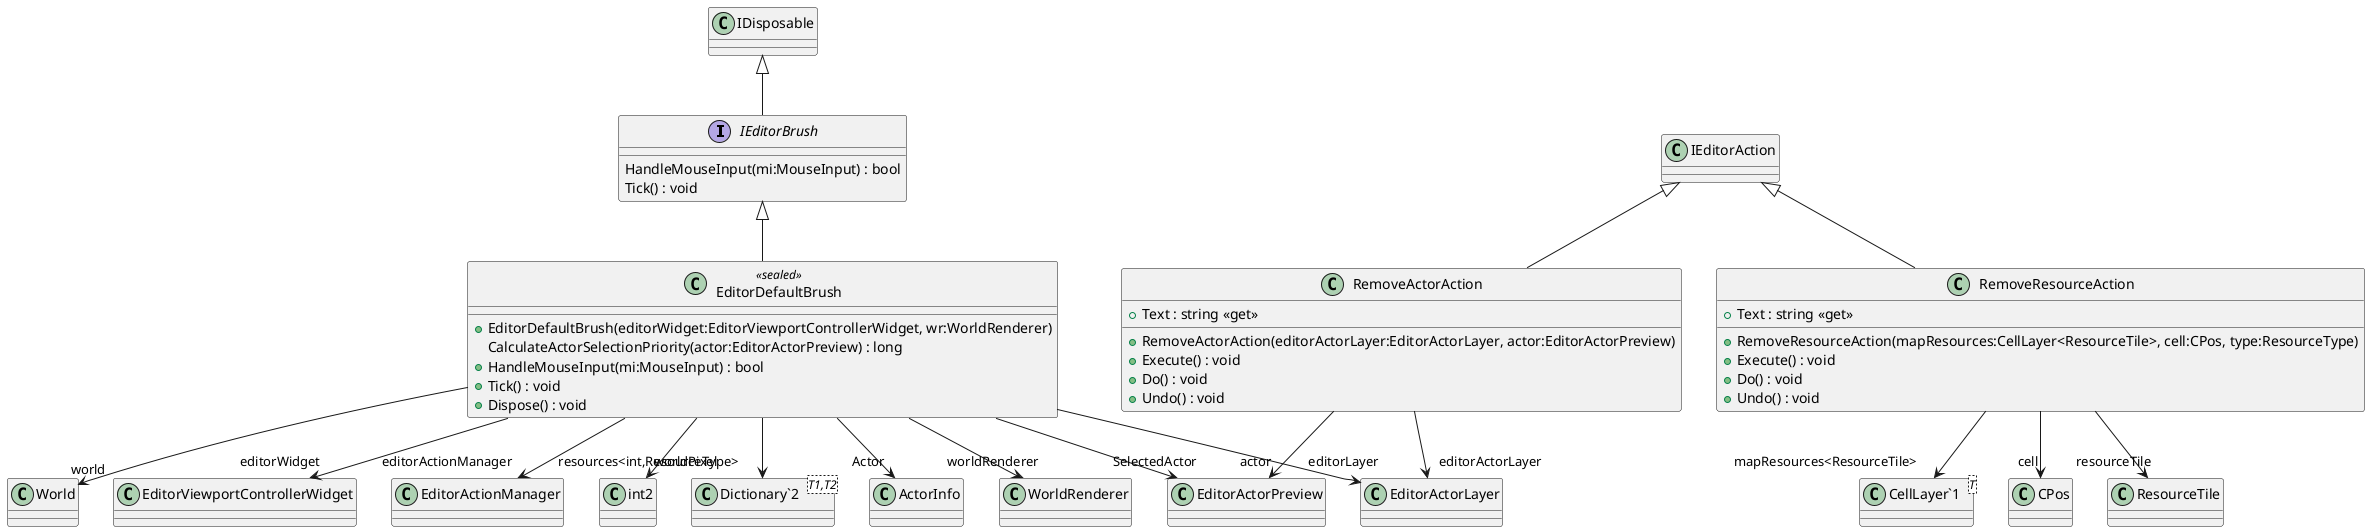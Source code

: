 @startuml
interface IEditorBrush {
    HandleMouseInput(mi:MouseInput) : bool
    Tick() : void
}
class EditorDefaultBrush <<sealed>> {
    + EditorDefaultBrush(editorWidget:EditorViewportControllerWidget, wr:WorldRenderer)
    CalculateActorSelectionPriority(actor:EditorActorPreview) : long
    + HandleMouseInput(mi:MouseInput) : bool
    + Tick() : void
    + Dispose() : void
}
class RemoveActorAction {
    + Text : string <<get>>
    + RemoveActorAction(editorActorLayer:EditorActorLayer, actor:EditorActorPreview)
    + Execute() : void
    + Do() : void
    + Undo() : void
}
class RemoveResourceAction {
    + Text : string <<get>>
    + RemoveResourceAction(mapResources:CellLayer<ResourceTile>, cell:CPos, type:ResourceType)
    + Execute() : void
    + Do() : void
    + Undo() : void
}
class "Dictionary`2"<T1,T2> {
}
class "CellLayer`1"<T> {
}
IDisposable <|-- IEditorBrush
IEditorBrush <|-- EditorDefaultBrush
EditorDefaultBrush --> "Actor" ActorInfo
EditorDefaultBrush --> "worldRenderer" WorldRenderer
EditorDefaultBrush --> "world" World
EditorDefaultBrush --> "editorWidget" EditorViewportControllerWidget
EditorDefaultBrush --> "editorLayer" EditorActorLayer
EditorDefaultBrush --> "resources<int,ResourceType>" "Dictionary`2"
EditorDefaultBrush --> "editorActionManager" EditorActionManager
EditorDefaultBrush --> "SelectedActor" EditorActorPreview
EditorDefaultBrush --> "worldPixel" int2
IEditorAction <|-- RemoveActorAction
RemoveActorAction --> "editorActorLayer" EditorActorLayer
RemoveActorAction --> "actor" EditorActorPreview
IEditorAction <|-- RemoveResourceAction
RemoveResourceAction --> "mapResources<ResourceTile>" "CellLayer`1"
RemoveResourceAction --> "cell" CPos
RemoveResourceAction --> "resourceTile" ResourceTile
@enduml
